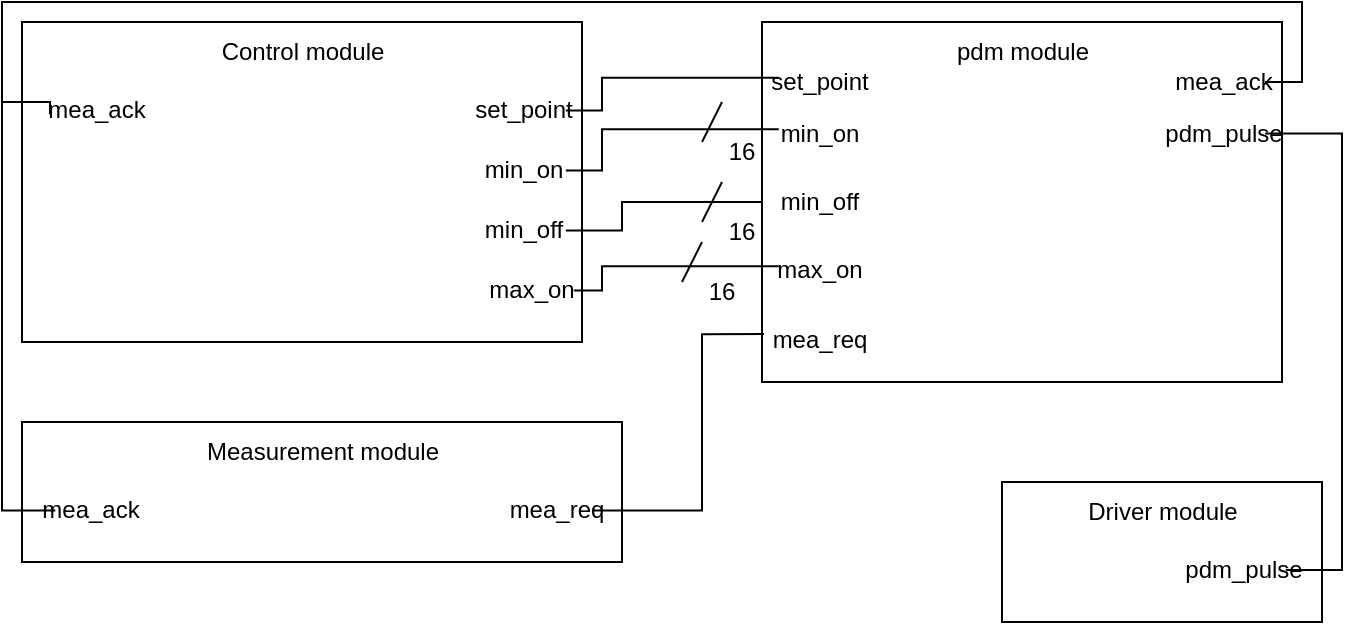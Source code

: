 <mxfile version="24.0.4" type="github">
  <diagram name="Page-1" id="MUlbAWOHpuI2E0oenqgP">
    <mxGraphModel dx="1434" dy="1027" grid="1" gridSize="10" guides="1" tooltips="1" connect="1" arrows="1" fold="1" page="1" pageScale="1" pageWidth="850" pageHeight="1100" math="0" shadow="0">
      <root>
        <mxCell id="0" />
        <mxCell id="1" parent="0" />
        <mxCell id="56cxlW9oswRvd2zso15L-16" value="" style="group" parent="1" vertex="1" connectable="0">
          <mxGeometry x="470" y="210" width="260" height="180" as="geometry" />
        </mxCell>
        <mxCell id="56cxlW9oswRvd2zso15L-1" value="" style="rounded=0;whiteSpace=wrap;html=1;" parent="56cxlW9oswRvd2zso15L-16" vertex="1">
          <mxGeometry width="260" height="180" as="geometry" />
        </mxCell>
        <mxCell id="56cxlW9oswRvd2zso15L-3" value="set_point" style="text;html=1;align=center;verticalAlign=middle;whiteSpace=wrap;rounded=0;" parent="56cxlW9oswRvd2zso15L-16" vertex="1">
          <mxGeometry x="8.387" y="25.714" width="41.935" height="8.571" as="geometry" />
        </mxCell>
        <mxCell id="56cxlW9oswRvd2zso15L-5" value="min_on" style="text;html=1;align=center;verticalAlign=middle;whiteSpace=wrap;rounded=0;" parent="56cxlW9oswRvd2zso15L-16" vertex="1">
          <mxGeometry x="8.387" y="51.429" width="41.935" height="8.571" as="geometry" />
        </mxCell>
        <mxCell id="56cxlW9oswRvd2zso15L-6" value="min_off" style="text;html=1;align=center;verticalAlign=middle;whiteSpace=wrap;rounded=0;" parent="56cxlW9oswRvd2zso15L-16" vertex="1">
          <mxGeometry x="8.387" y="85.714" width="41.935" height="8.571" as="geometry" />
        </mxCell>
        <mxCell id="56cxlW9oswRvd2zso15L-7" value="max_on" style="text;html=1;align=center;verticalAlign=middle;whiteSpace=wrap;rounded=0;" parent="56cxlW9oswRvd2zso15L-16" vertex="1">
          <mxGeometry x="8.387" y="120" width="41.935" height="8.571" as="geometry" />
        </mxCell>
        <mxCell id="56cxlW9oswRvd2zso15L-8" value="mea_req" style="text;html=1;align=center;verticalAlign=middle;whiteSpace=wrap;rounded=0;" parent="56cxlW9oswRvd2zso15L-16" vertex="1">
          <mxGeometry x="8.387" y="154.286" width="41.935" height="8.571" as="geometry" />
        </mxCell>
        <mxCell id="56cxlW9oswRvd2zso15L-12" value="mea_ack" style="text;html=1;align=center;verticalAlign=middle;whiteSpace=wrap;rounded=0;" parent="56cxlW9oswRvd2zso15L-16" vertex="1">
          <mxGeometry x="209.677" y="25.714" width="41.935" height="8.571" as="geometry" />
        </mxCell>
        <mxCell id="56cxlW9oswRvd2zso15L-15" value="pdm_pulse" style="text;html=1;align=center;verticalAlign=middle;whiteSpace=wrap;rounded=0;" parent="56cxlW9oswRvd2zso15L-16" vertex="1">
          <mxGeometry x="209.677" y="51.429" width="41.935" height="8.571" as="geometry" />
        </mxCell>
        <mxCell id="56cxlW9oswRvd2zso15L-33" value="pdm module" style="text;html=1;align=center;verticalAlign=middle;whiteSpace=wrap;rounded=0;" parent="56cxlW9oswRvd2zso15L-16" vertex="1">
          <mxGeometry x="69.58" y="10" width="120.833" height="10" as="geometry" />
        </mxCell>
        <mxCell id="56cxlW9oswRvd2zso15L-21" value="" style="group" parent="1" vertex="1" connectable="0">
          <mxGeometry x="100" y="410" width="300" height="70" as="geometry" />
        </mxCell>
        <mxCell id="56cxlW9oswRvd2zso15L-17" value="" style="rounded=0;whiteSpace=wrap;html=1;" parent="56cxlW9oswRvd2zso15L-21" vertex="1">
          <mxGeometry width="300" height="70" as="geometry" />
        </mxCell>
        <mxCell id="56cxlW9oswRvd2zso15L-18" value="Measurement module" style="text;html=1;align=center;verticalAlign=middle;whiteSpace=wrap;rounded=0;" parent="56cxlW9oswRvd2zso15L-21" vertex="1">
          <mxGeometry x="89.583" y="10" width="120.833" height="10" as="geometry" />
        </mxCell>
        <mxCell id="56cxlW9oswRvd2zso15L-19" value="mea_ack" style="text;html=1;align=center;verticalAlign=middle;whiteSpace=wrap;rounded=0;" parent="56cxlW9oswRvd2zso15L-21" vertex="1">
          <mxGeometry x="16.667" y="40" width="34.946" height="8.571" as="geometry" />
        </mxCell>
        <mxCell id="56cxlW9oswRvd2zso15L-20" value="mea_req" style="text;html=1;align=center;verticalAlign=middle;whiteSpace=wrap;rounded=0;" parent="56cxlW9oswRvd2zso15L-21" vertex="1">
          <mxGeometry x="250.003" y="40" width="34.946" height="8.571" as="geometry" />
        </mxCell>
        <mxCell id="56cxlW9oswRvd2zso15L-31" value="" style="group" parent="1" vertex="1" connectable="0">
          <mxGeometry x="100" y="210" width="280" height="160" as="geometry" />
        </mxCell>
        <mxCell id="56cxlW9oswRvd2zso15L-22" value="" style="rounded=0;whiteSpace=wrap;html=1;" parent="56cxlW9oswRvd2zso15L-31" vertex="1">
          <mxGeometry width="280" height="160" as="geometry" />
        </mxCell>
        <mxCell id="56cxlW9oswRvd2zso15L-24" value="&lt;div&gt;Control module&lt;br&gt;&lt;/div&gt;" style="text;html=1;align=center;verticalAlign=middle;whiteSpace=wrap;rounded=0;" parent="56cxlW9oswRvd2zso15L-31" vertex="1">
          <mxGeometry x="79.58" y="10" width="120.833" height="10" as="geometry" />
        </mxCell>
        <mxCell id="56cxlW9oswRvd2zso15L-25" value="mea_ack" style="text;html=1;align=center;verticalAlign=middle;whiteSpace=wrap;rounded=0;" parent="56cxlW9oswRvd2zso15L-31" vertex="1">
          <mxGeometry x="20" y="40" width="34.946" height="8.571" as="geometry" />
        </mxCell>
        <mxCell id="56cxlW9oswRvd2zso15L-26" value="set_point" style="text;html=1;align=center;verticalAlign=middle;whiteSpace=wrap;rounded=0;" parent="56cxlW9oswRvd2zso15L-31" vertex="1">
          <mxGeometry x="230" y="40" width="41.935" height="8.571" as="geometry" />
        </mxCell>
        <mxCell id="56cxlW9oswRvd2zso15L-28" value="min_on" style="text;html=1;align=center;verticalAlign=middle;whiteSpace=wrap;rounded=0;" parent="56cxlW9oswRvd2zso15L-31" vertex="1">
          <mxGeometry x="230" y="70" width="41.935" height="8.571" as="geometry" />
        </mxCell>
        <mxCell id="56cxlW9oswRvd2zso15L-29" value="min_off" style="text;html=1;align=center;verticalAlign=middle;whiteSpace=wrap;rounded=0;" parent="56cxlW9oswRvd2zso15L-31" vertex="1">
          <mxGeometry x="230" y="100" width="41.935" height="8.571" as="geometry" />
        </mxCell>
        <mxCell id="56cxlW9oswRvd2zso15L-30" value="max_on" style="text;html=1;align=center;verticalAlign=middle;whiteSpace=wrap;rounded=0;" parent="56cxlW9oswRvd2zso15L-31" vertex="1">
          <mxGeometry x="234" y="130" width="41.935" height="8.571" as="geometry" />
        </mxCell>
        <mxCell id="56cxlW9oswRvd2zso15L-38" value="" style="group" parent="1" vertex="1" connectable="0">
          <mxGeometry x="590" y="440" width="160" height="70" as="geometry" />
        </mxCell>
        <mxCell id="56cxlW9oswRvd2zso15L-32" value="" style="rounded=0;whiteSpace=wrap;html=1;" parent="56cxlW9oswRvd2zso15L-38" vertex="1">
          <mxGeometry width="160" height="70" as="geometry" />
        </mxCell>
        <mxCell id="56cxlW9oswRvd2zso15L-35" value="Driver module" style="text;html=1;align=center;verticalAlign=middle;whiteSpace=wrap;rounded=0;" parent="56cxlW9oswRvd2zso15L-38" vertex="1">
          <mxGeometry x="19.58" y="10" width="120.833" height="10" as="geometry" />
        </mxCell>
        <mxCell id="56cxlW9oswRvd2zso15L-37" value="pdm_pulse" style="text;html=1;align=center;verticalAlign=middle;whiteSpace=wrap;rounded=0;" parent="56cxlW9oswRvd2zso15L-38" vertex="1">
          <mxGeometry x="100" y="40" width="41.935" height="8.571" as="geometry" />
        </mxCell>
        <mxCell id="56cxlW9oswRvd2zso15L-39" style="edgeStyle=orthogonalEdgeStyle;rounded=0;orthogonalLoop=1;jettySize=auto;html=1;entryX=-0.172;entryY=0.7;entryDx=0;entryDy=0;entryPerimeter=0;strokeColor=default;endArrow=none;endFill=0;" parent="1" source="56cxlW9oswRvd2zso15L-12" target="56cxlW9oswRvd2zso15L-25" edge="1">
          <mxGeometry relative="1" as="geometry">
            <Array as="points">
              <mxPoint x="740" y="240" />
              <mxPoint x="740" y="200" />
              <mxPoint x="90" y="200" />
              <mxPoint x="90" y="250" />
              <mxPoint x="114" y="250" />
            </Array>
          </mxGeometry>
        </mxCell>
        <mxCell id="56cxlW9oswRvd2zso15L-40" style="edgeStyle=orthogonalEdgeStyle;rounded=0;orthogonalLoop=1;jettySize=auto;html=1;endArrow=none;endFill=0;" parent="1" source="56cxlW9oswRvd2zso15L-15" target="56cxlW9oswRvd2zso15L-37" edge="1">
          <mxGeometry relative="1" as="geometry">
            <Array as="points">
              <mxPoint x="760" y="266" />
              <mxPoint x="760" y="484" />
            </Array>
          </mxGeometry>
        </mxCell>
        <mxCell id="56cxlW9oswRvd2zso15L-41" style="edgeStyle=orthogonalEdgeStyle;rounded=0;orthogonalLoop=1;jettySize=auto;html=1;entryX=0;entryY=0.5;entryDx=0;entryDy=0;endArrow=none;endFill=0;" parent="1" source="56cxlW9oswRvd2zso15L-12" target="56cxlW9oswRvd2zso15L-19" edge="1">
          <mxGeometry relative="1" as="geometry">
            <Array as="points">
              <mxPoint x="740" y="240" />
              <mxPoint x="740" y="200" />
              <mxPoint x="90" y="200" />
              <mxPoint x="90" y="454" />
            </Array>
          </mxGeometry>
        </mxCell>
        <mxCell id="56cxlW9oswRvd2zso15L-42" style="edgeStyle=orthogonalEdgeStyle;rounded=0;orthogonalLoop=1;jettySize=auto;html=1;entryX=0;entryY=0.25;entryDx=0;entryDy=0;endArrow=none;endFill=0;" parent="1" source="56cxlW9oswRvd2zso15L-26" target="56cxlW9oswRvd2zso15L-3" edge="1">
          <mxGeometry relative="1" as="geometry">
            <Array as="points">
              <mxPoint x="390" y="254" />
              <mxPoint x="390" y="238" />
            </Array>
          </mxGeometry>
        </mxCell>
        <mxCell id="56cxlW9oswRvd2zso15L-43" style="edgeStyle=orthogonalEdgeStyle;rounded=0;orthogonalLoop=1;jettySize=auto;html=1;entryX=0;entryY=0.25;entryDx=0;entryDy=0;endArrow=none;endFill=0;" parent="1" source="56cxlW9oswRvd2zso15L-28" target="56cxlW9oswRvd2zso15L-5" edge="1">
          <mxGeometry relative="1" as="geometry">
            <Array as="points">
              <mxPoint x="390" y="284" />
              <mxPoint x="390" y="264" />
            </Array>
          </mxGeometry>
        </mxCell>
        <mxCell id="56cxlW9oswRvd2zso15L-44" style="edgeStyle=orthogonalEdgeStyle;rounded=0;orthogonalLoop=1;jettySize=auto;html=1;entryX=0;entryY=0.5;entryDx=0;entryDy=0;endArrow=none;endFill=0;" parent="1" source="56cxlW9oswRvd2zso15L-29" target="56cxlW9oswRvd2zso15L-1" edge="1">
          <mxGeometry relative="1" as="geometry">
            <Array as="points">
              <mxPoint x="400" y="314" />
              <mxPoint x="400" y="300" />
            </Array>
          </mxGeometry>
        </mxCell>
        <mxCell id="56cxlW9oswRvd2zso15L-45" style="edgeStyle=orthogonalEdgeStyle;rounded=0;orthogonalLoop=1;jettySize=auto;html=1;entryX=0;entryY=0.25;entryDx=0;entryDy=0;endArrow=none;endFill=0;" parent="1" source="56cxlW9oswRvd2zso15L-30" target="56cxlW9oswRvd2zso15L-7" edge="1">
          <mxGeometry relative="1" as="geometry">
            <Array as="points">
              <mxPoint x="390" y="344" />
              <mxPoint x="390" y="332" />
            </Array>
          </mxGeometry>
        </mxCell>
        <mxCell id="56cxlW9oswRvd2zso15L-46" style="edgeStyle=orthogonalEdgeStyle;rounded=0;orthogonalLoop=1;jettySize=auto;html=1;entryX=0.004;entryY=0.867;entryDx=0;entryDy=0;entryPerimeter=0;endArrow=none;endFill=0;" parent="1" source="56cxlW9oswRvd2zso15L-20" target="56cxlW9oswRvd2zso15L-1" edge="1">
          <mxGeometry relative="1" as="geometry">
            <Array as="points">
              <mxPoint x="440" y="454" />
              <mxPoint x="440" y="366" />
            </Array>
          </mxGeometry>
        </mxCell>
        <mxCell id="56cxlW9oswRvd2zso15L-56" value="" style="group" parent="1" vertex="1" connectable="0">
          <mxGeometry x="440" y="290" width="30" height="30" as="geometry" />
        </mxCell>
        <mxCell id="56cxlW9oswRvd2zso15L-57" value="" style="group" parent="56cxlW9oswRvd2zso15L-56" vertex="1" connectable="0">
          <mxGeometry width="20" height="30" as="geometry" />
        </mxCell>
        <mxCell id="56cxlW9oswRvd2zso15L-58" value="" style="endArrow=none;html=1;rounded=0;" parent="56cxlW9oswRvd2zso15L-57" edge="1">
          <mxGeometry width="50" height="50" relative="1" as="geometry">
            <mxPoint y="20" as="sourcePoint" />
            <mxPoint x="10" as="targetPoint" />
          </mxGeometry>
        </mxCell>
        <mxCell id="56cxlW9oswRvd2zso15L-59" value="16" style="text;html=1;align=center;verticalAlign=middle;whiteSpace=wrap;rounded=0;" parent="56cxlW9oswRvd2zso15L-56" vertex="1">
          <mxGeometry x="10" y="20" width="20" height="10" as="geometry" />
        </mxCell>
        <mxCell id="56cxlW9oswRvd2zso15L-64" value="" style="group" parent="1" vertex="1" connectable="0">
          <mxGeometry x="440" y="250" width="30" height="30" as="geometry" />
        </mxCell>
        <mxCell id="56cxlW9oswRvd2zso15L-65" value="" style="group" parent="56cxlW9oswRvd2zso15L-64" vertex="1" connectable="0">
          <mxGeometry width="20" height="30" as="geometry" />
        </mxCell>
        <mxCell id="56cxlW9oswRvd2zso15L-66" value="" style="endArrow=none;html=1;rounded=0;" parent="56cxlW9oswRvd2zso15L-65" edge="1">
          <mxGeometry width="50" height="50" relative="1" as="geometry">
            <mxPoint y="20" as="sourcePoint" />
            <mxPoint x="10" as="targetPoint" />
          </mxGeometry>
        </mxCell>
        <mxCell id="56cxlW9oswRvd2zso15L-67" value="16" style="text;html=1;align=center;verticalAlign=middle;whiteSpace=wrap;rounded=0;" parent="56cxlW9oswRvd2zso15L-64" vertex="1">
          <mxGeometry x="10" y="20" width="20" height="10" as="geometry" />
        </mxCell>
        <mxCell id="56cxlW9oswRvd2zso15L-69" value="" style="group" parent="1" vertex="1" connectable="0">
          <mxGeometry x="430" y="320" width="30" height="30" as="geometry" />
        </mxCell>
        <mxCell id="56cxlW9oswRvd2zso15L-70" value="" style="group" parent="56cxlW9oswRvd2zso15L-69" vertex="1" connectable="0">
          <mxGeometry width="20" height="30" as="geometry" />
        </mxCell>
        <mxCell id="56cxlW9oswRvd2zso15L-71" value="" style="endArrow=none;html=1;rounded=0;" parent="56cxlW9oswRvd2zso15L-70" edge="1">
          <mxGeometry width="50" height="50" relative="1" as="geometry">
            <mxPoint y="20" as="sourcePoint" />
            <mxPoint x="10" as="targetPoint" />
          </mxGeometry>
        </mxCell>
        <mxCell id="56cxlW9oswRvd2zso15L-72" value="16" style="text;html=1;align=center;verticalAlign=middle;whiteSpace=wrap;rounded=0;" parent="56cxlW9oswRvd2zso15L-69" vertex="1">
          <mxGeometry x="10" y="20" width="20" height="10" as="geometry" />
        </mxCell>
      </root>
    </mxGraphModel>
  </diagram>
</mxfile>

